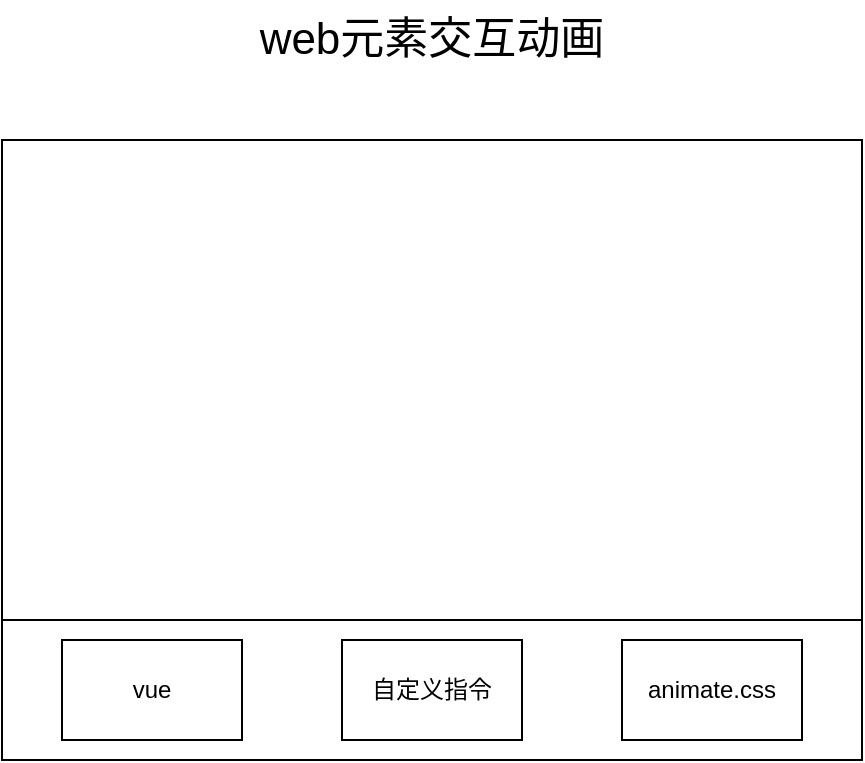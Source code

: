 <mxfile version="14.1.8" type="github">
  <diagram id="6jLpbE4ZbHyYhA1-_Lg1" name="Page-1">
    <mxGraphModel dx="1422" dy="762" grid="1" gridSize="10" guides="1" tooltips="1" connect="1" arrows="1" fold="1" page="1" pageScale="1" pageWidth="827" pageHeight="1169" math="0" shadow="0">
      <root>
        <mxCell id="0" />
        <mxCell id="1" parent="0" />
        <mxCell id="ESVv2EAXzNbeV4ChciWU-7" value="" style="rounded=0;whiteSpace=wrap;html=1;" vertex="1" parent="1">
          <mxGeometry x="140" y="110" width="430" height="310" as="geometry" />
        </mxCell>
        <mxCell id="ESVv2EAXzNbeV4ChciWU-2" value="" style="rounded=0;whiteSpace=wrap;html=1;" vertex="1" parent="1">
          <mxGeometry x="140" y="350" width="430" height="70" as="geometry" />
        </mxCell>
        <mxCell id="ESVv2EAXzNbeV4ChciWU-3" value="自定义指令" style="rounded=0;whiteSpace=wrap;html=1;" vertex="1" parent="1">
          <mxGeometry x="310" y="360" width="90" height="50" as="geometry" />
        </mxCell>
        <mxCell id="ESVv2EAXzNbeV4ChciWU-4" value="vue" style="rounded=0;whiteSpace=wrap;html=1;" vertex="1" parent="1">
          <mxGeometry x="170" y="360" width="90" height="50" as="geometry" />
        </mxCell>
        <mxCell id="ESVv2EAXzNbeV4ChciWU-5" value="animate.css" style="rounded=0;whiteSpace=wrap;html=1;" vertex="1" parent="1">
          <mxGeometry x="450" y="360" width="90" height="50" as="geometry" />
        </mxCell>
        <mxCell id="ESVv2EAXzNbeV4ChciWU-9" value="&lt;font style=&quot;font-size: 22px&quot;&gt;web元素交互动画&lt;/font&gt;" style="text;html=1;strokeColor=none;fillColor=none;align=center;verticalAlign=middle;whiteSpace=wrap;rounded=0;" vertex="1" parent="1">
          <mxGeometry x="250" y="40" width="210" height="40" as="geometry" />
        </mxCell>
      </root>
    </mxGraphModel>
  </diagram>
</mxfile>
